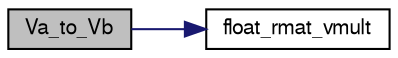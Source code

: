 digraph "Va_to_Vb"
{
  edge [fontname="FreeSans",fontsize="10",labelfontname="FreeSans",labelfontsize="10"];
  node [fontname="FreeSans",fontsize="10",shape=record];
  rankdir="LR";
  Node1 [label="Va_to_Vb",height=0.2,width=0.4,color="black", fillcolor="grey75", style="filled", fontcolor="black"];
  Node1 -> Node2 [color="midnightblue",fontsize="10",style="solid",fontname="FreeSans"];
  Node2 [label="float_rmat_vmult",height=0.2,width=0.4,color="black", fillcolor="white", style="filled",URL="$group__math__algebra__float.html#gaf2a4d7a67cf8cb6a8e382eef4a6f750e",tooltip="rotate 3D vector by rotation matrix. "];
}
